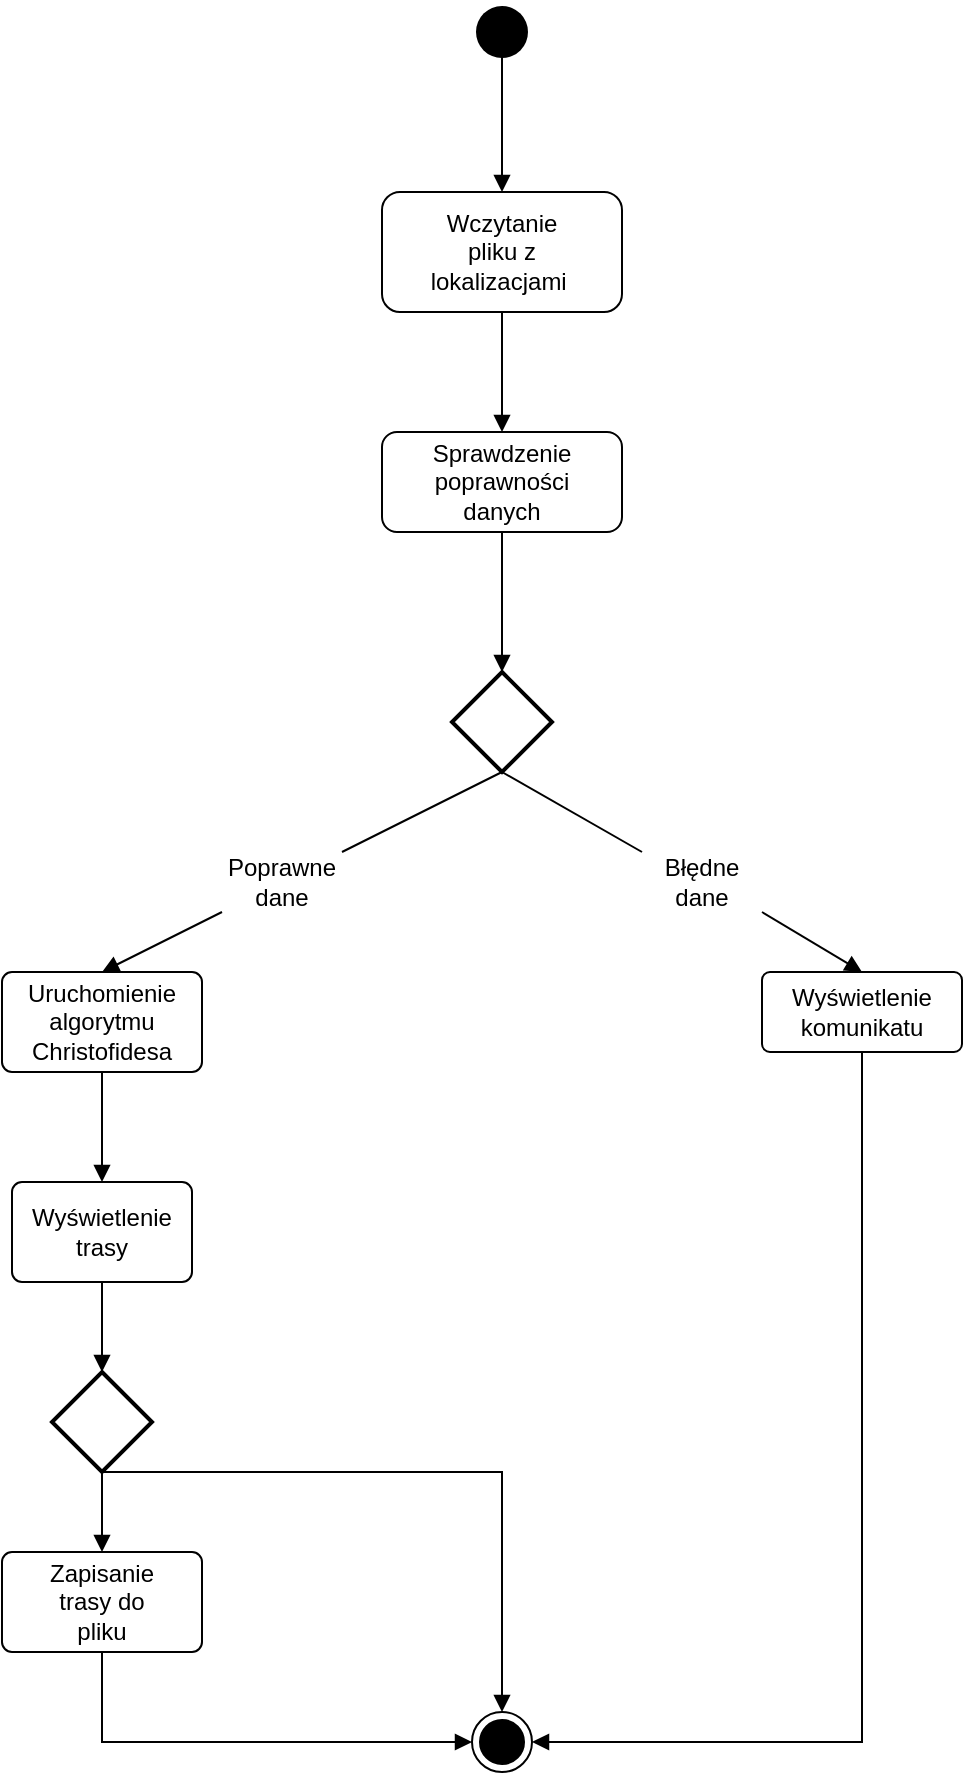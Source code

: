 <mxfile version="20.8.1" type="github">
  <diagram id="Bwz-vAvduL1CcfcXFZ9E" name="Strona-1">
    <mxGraphModel dx="692" dy="1555" grid="1" gridSize="10" guides="1" tooltips="1" connect="1" arrows="1" fold="1" page="1" pageScale="1" pageWidth="827" pageHeight="1169" math="0" shadow="0">
      <root>
        <mxCell id="0" />
        <mxCell id="1" parent="0" />
        <mxCell id="FAELV-P0DENPceDl4i2s-18" value="" style="rounded=1;whiteSpace=wrap;html=1;" parent="1" vertex="1">
          <mxGeometry x="270" y="90" width="120" height="60" as="geometry" />
        </mxCell>
        <mxCell id="FAELV-P0DENPceDl4i2s-19" value="Wczytanie pliku z lokalizacjami&amp;nbsp;" style="text;html=1;strokeColor=none;fillColor=none;align=center;verticalAlign=middle;whiteSpace=wrap;rounded=0;" parent="1" vertex="1">
          <mxGeometry x="300" y="105" width="60" height="30" as="geometry" />
        </mxCell>
        <mxCell id="FAELV-P0DENPceDl4i2s-25" value="" style="rounded=1;arcSize=10;whiteSpace=wrap;html=1;align=center;fillColor=#FFFFFF;" parent="1" vertex="1">
          <mxGeometry x="460" y="480" width="100" height="40" as="geometry" />
        </mxCell>
        <mxCell id="FAELV-P0DENPceDl4i2s-26" value="" style="rounded=1;arcSize=10;whiteSpace=wrap;html=1;align=center;fillColor=#FFFFFF;" parent="1" vertex="1">
          <mxGeometry x="80" y="480" width="100" height="50" as="geometry" />
        </mxCell>
        <mxCell id="FAELV-P0DENPceDl4i2s-27" value="" style="strokeWidth=2;html=1;shape=mxgraph.flowchart.decision;whiteSpace=wrap;fillColor=#FFFFFF;" parent="1" vertex="1">
          <mxGeometry x="305" y="330" width="50" height="50" as="geometry" />
        </mxCell>
        <mxCell id="FAELV-P0DENPceDl4i2s-30" value="Wyświetlenie komunikatu" style="text;html=1;strokeColor=none;fillColor=none;align=center;verticalAlign=middle;whiteSpace=wrap;rounded=0;" parent="1" vertex="1">
          <mxGeometry x="480" y="485" width="60" height="30" as="geometry" />
        </mxCell>
        <mxCell id="FAELV-P0DENPceDl4i2s-31" value="Uruchomienie algorytmu Christofidesa" style="text;html=1;strokeColor=none;fillColor=none;align=center;verticalAlign=middle;whiteSpace=wrap;rounded=0;" parent="1" vertex="1">
          <mxGeometry x="100" y="490" width="60" height="30" as="geometry" />
        </mxCell>
        <mxCell id="IOT_EBlgBEqIX-eMgwfo-1" value="" style="ellipse;html=1;shape=endState;fillColor=#000000;strokeColor=#000000;" parent="1" vertex="1">
          <mxGeometry x="315" y="850" width="30" height="30" as="geometry" />
        </mxCell>
        <mxCell id="IOT_EBlgBEqIX-eMgwfo-5" value="" style="rounded=1;whiteSpace=wrap;html=1;strokeColor=#000000;" parent="1" vertex="1">
          <mxGeometry x="270" y="210" width="120" height="50" as="geometry" />
        </mxCell>
        <mxCell id="IOT_EBlgBEqIX-eMgwfo-6" style="edgeStyle=orthogonalEdgeStyle;rounded=0;orthogonalLoop=1;jettySize=auto;html=1;exitX=0.5;exitY=1;exitDx=0;exitDy=0;" parent="1" source="IOT_EBlgBEqIX-eMgwfo-5" target="IOT_EBlgBEqIX-eMgwfo-5" edge="1">
          <mxGeometry relative="1" as="geometry" />
        </mxCell>
        <mxCell id="IOT_EBlgBEqIX-eMgwfo-8" value="Sprawdzenie poprawności danych" style="text;html=1;strokeColor=none;fillColor=none;align=center;verticalAlign=middle;whiteSpace=wrap;rounded=0;" parent="1" vertex="1">
          <mxGeometry x="300" y="220" width="60" height="30" as="geometry" />
        </mxCell>
        <mxCell id="IOT_EBlgBEqIX-eMgwfo-10" value="Poprawne dane" style="text;html=1;strokeColor=none;fillColor=none;align=center;verticalAlign=middle;whiteSpace=wrap;rounded=0;" parent="1" vertex="1">
          <mxGeometry x="190" y="420" width="60" height="30" as="geometry" />
        </mxCell>
        <mxCell id="IOT_EBlgBEqIX-eMgwfo-11" value="" style="endArrow=none;endFill=1;endSize=12;html=1;rounded=0;exitX=0.5;exitY=1;exitDx=0;exitDy=0;exitPerimeter=0;entryX=1;entryY=0;entryDx=0;entryDy=0;" parent="1" source="FAELV-P0DENPceDl4i2s-27" target="IOT_EBlgBEqIX-eMgwfo-10" edge="1">
          <mxGeometry width="160" relative="1" as="geometry">
            <mxPoint x="330" y="380" as="sourcePoint" />
            <mxPoint x="180" y="440" as="targetPoint" />
          </mxGeometry>
        </mxCell>
        <mxCell id="IOT_EBlgBEqIX-eMgwfo-13" value="Błędne dane" style="text;html=1;strokeColor=none;fillColor=none;align=center;verticalAlign=middle;whiteSpace=wrap;rounded=0;" parent="1" vertex="1">
          <mxGeometry x="400" y="420" width="60" height="30" as="geometry" />
        </mxCell>
        <mxCell id="IOT_EBlgBEqIX-eMgwfo-14" value="" style="endArrow=none;endFill=1;endSize=12;html=1;rounded=0;exitX=0.5;exitY=1;exitDx=0;exitDy=0;exitPerimeter=0;entryX=0;entryY=0;entryDx=0;entryDy=0;" parent="1" source="FAELV-P0DENPceDl4i2s-27" target="IOT_EBlgBEqIX-eMgwfo-13" edge="1">
          <mxGeometry width="160" relative="1" as="geometry">
            <mxPoint x="330" y="380" as="sourcePoint" />
            <mxPoint x="510" y="480" as="targetPoint" />
          </mxGeometry>
        </mxCell>
        <mxCell id="WdYfy49LWI3bumD2FUWu-1" value="" style="shape=waypoint;sketch=0;fillStyle=solid;size=6;pointerEvents=1;points=[];fillColor=none;resizable=0;rotatable=0;perimeter=centerPerimeter;snapToPoint=1;strokeWidth=11;" parent="1" vertex="1">
          <mxGeometry x="320" width="20" height="20" as="geometry" />
        </mxCell>
        <mxCell id="WdYfy49LWI3bumD2FUWu-2" value="" style="html=1;verticalAlign=bottom;endArrow=block;rounded=0;exitX=0.482;exitY=0.59;exitDx=0;exitDy=0;exitPerimeter=0;entryX=0.5;entryY=0;entryDx=0;entryDy=0;" parent="1" source="WdYfy49LWI3bumD2FUWu-1" target="FAELV-P0DENPceDl4i2s-18" edge="1">
          <mxGeometry width="80" relative="1" as="geometry">
            <mxPoint x="320" y="200" as="sourcePoint" />
            <mxPoint x="400" y="200" as="targetPoint" />
          </mxGeometry>
        </mxCell>
        <mxCell id="WdYfy49LWI3bumD2FUWu-3" value="" style="html=1;verticalAlign=bottom;endArrow=block;rounded=0;exitX=0.5;exitY=1;exitDx=0;exitDy=0;entryX=0.5;entryY=0;entryDx=0;entryDy=0;" parent="1" source="FAELV-P0DENPceDl4i2s-18" target="IOT_EBlgBEqIX-eMgwfo-5" edge="1">
          <mxGeometry x="-0.333" y="70" width="80" relative="1" as="geometry">
            <mxPoint x="320" y="250" as="sourcePoint" />
            <mxPoint x="400" y="250" as="targetPoint" />
            <mxPoint as="offset" />
          </mxGeometry>
        </mxCell>
        <mxCell id="WdYfy49LWI3bumD2FUWu-5" value="" style="html=1;verticalAlign=bottom;endArrow=block;rounded=0;exitX=0.5;exitY=1;exitDx=0;exitDy=0;entryX=0.5;entryY=0;entryDx=0;entryDy=0;entryPerimeter=0;" parent="1" source="IOT_EBlgBEqIX-eMgwfo-5" target="FAELV-P0DENPceDl4i2s-27" edge="1">
          <mxGeometry width="80" relative="1" as="geometry">
            <mxPoint x="320" y="250" as="sourcePoint" />
            <mxPoint x="400" y="250" as="targetPoint" />
          </mxGeometry>
        </mxCell>
        <mxCell id="WdYfy49LWI3bumD2FUWu-7" value="" style="html=1;verticalAlign=bottom;endArrow=block;rounded=0;exitX=0;exitY=1;exitDx=0;exitDy=0;entryX=0.5;entryY=0;entryDx=0;entryDy=0;" parent="1" source="IOT_EBlgBEqIX-eMgwfo-10" target="FAELV-P0DENPceDl4i2s-26" edge="1">
          <mxGeometry x="-0.6" y="-63" width="80" relative="1" as="geometry">
            <mxPoint x="320" y="480" as="sourcePoint" />
            <mxPoint x="400" y="480" as="targetPoint" />
            <mxPoint y="1" as="offset" />
          </mxGeometry>
        </mxCell>
        <mxCell id="WdYfy49LWI3bumD2FUWu-9" value="" style="html=1;verticalAlign=bottom;endArrow=block;rounded=0;exitX=1;exitY=1;exitDx=0;exitDy=0;entryX=0.5;entryY=0;entryDx=0;entryDy=0;" parent="1" source="IOT_EBlgBEqIX-eMgwfo-13" target="FAELV-P0DENPceDl4i2s-25" edge="1">
          <mxGeometry x="-0.412" y="69" width="80" relative="1" as="geometry">
            <mxPoint x="320" y="480" as="sourcePoint" />
            <mxPoint x="400" y="480" as="targetPoint" />
            <mxPoint as="offset" />
          </mxGeometry>
        </mxCell>
        <mxCell id="WdYfy49LWI3bumD2FUWu-12" value="" style="rounded=1;arcSize=10;whiteSpace=wrap;html=1;align=center;fillColor=#FFFFFF;" parent="1" vertex="1">
          <mxGeometry x="85" y="585" width="90" height="50" as="geometry" />
        </mxCell>
        <mxCell id="WdYfy49LWI3bumD2FUWu-13" value="" style="rounded=1;arcSize=10;whiteSpace=wrap;html=1;align=center;fillColor=#FFFFFF;" parent="1" vertex="1">
          <mxGeometry x="80" y="770" width="100" height="50" as="geometry" />
        </mxCell>
        <mxCell id="WdYfy49LWI3bumD2FUWu-14" value="Wyświetlenie trasy" style="text;html=1;strokeColor=none;fillColor=none;align=center;verticalAlign=middle;whiteSpace=wrap;rounded=0;strokeWidth=11;" parent="1" vertex="1">
          <mxGeometry x="110" y="595" width="40" height="30" as="geometry" />
        </mxCell>
        <mxCell id="WdYfy49LWI3bumD2FUWu-15" value="Zapisanie trasy do pliku" style="text;html=1;strokeColor=none;fillColor=none;align=center;verticalAlign=middle;whiteSpace=wrap;rounded=0;strokeWidth=11;" parent="1" vertex="1">
          <mxGeometry x="100" y="780" width="60" height="30" as="geometry" />
        </mxCell>
        <mxCell id="WdYfy49LWI3bumD2FUWu-17" value="" style="html=1;verticalAlign=bottom;endArrow=block;rounded=0;exitX=0.5;exitY=1;exitDx=0;exitDy=0;entryX=0.5;entryY=0;entryDx=0;entryDy=0;" parent="1" source="FAELV-P0DENPceDl4i2s-26" target="WdYfy49LWI3bumD2FUWu-12" edge="1">
          <mxGeometry width="80" relative="1" as="geometry">
            <mxPoint x="320" y="640" as="sourcePoint" />
            <mxPoint x="400" y="640" as="targetPoint" />
          </mxGeometry>
        </mxCell>
        <mxCell id="WdYfy49LWI3bumD2FUWu-18" value="" style="html=1;verticalAlign=bottom;endArrow=block;rounded=0;exitX=0.5;exitY=1;exitDx=0;exitDy=0;entryX=0.5;entryY=0;entryDx=0;entryDy=0;entryPerimeter=0;" parent="1" source="WdYfy49LWI3bumD2FUWu-12" target="knJYsBLdqpn6a1d2_mEK-1" edge="1">
          <mxGeometry width="80" relative="1" as="geometry">
            <mxPoint x="320" y="640" as="sourcePoint" />
            <mxPoint x="400" y="640" as="targetPoint" />
          </mxGeometry>
        </mxCell>
        <mxCell id="WdYfy49LWI3bumD2FUWu-19" value="" style="html=1;verticalAlign=bottom;endArrow=block;rounded=0;exitX=0.5;exitY=1;exitDx=0;exitDy=0;entryX=0;entryY=0.5;entryDx=0;entryDy=0;" parent="1" source="WdYfy49LWI3bumD2FUWu-13" target="IOT_EBlgBEqIX-eMgwfo-1" edge="1">
          <mxGeometry width="80" relative="1" as="geometry">
            <mxPoint x="320" y="640" as="sourcePoint" />
            <mxPoint x="400" y="640" as="targetPoint" />
            <Array as="points">
              <mxPoint x="130" y="865" />
            </Array>
          </mxGeometry>
        </mxCell>
        <mxCell id="WdYfy49LWI3bumD2FUWu-20" value="" style="html=1;verticalAlign=bottom;endArrow=block;rounded=0;exitX=0.5;exitY=1;exitDx=0;exitDy=0;entryX=1;entryY=0.5;entryDx=0;entryDy=0;" parent="1" source="FAELV-P0DENPceDl4i2s-25" target="IOT_EBlgBEqIX-eMgwfo-1" edge="1">
          <mxGeometry width="80" relative="1" as="geometry">
            <mxPoint x="320" y="690" as="sourcePoint" />
            <mxPoint x="400" y="690" as="targetPoint" />
            <Array as="points">
              <mxPoint x="510" y="865" />
            </Array>
          </mxGeometry>
        </mxCell>
        <mxCell id="knJYsBLdqpn6a1d2_mEK-1" value="" style="strokeWidth=2;html=1;shape=mxgraph.flowchart.decision;whiteSpace=wrap;fillColor=#FFFFFF;" vertex="1" parent="1">
          <mxGeometry x="105" y="680" width="50" height="50" as="geometry" />
        </mxCell>
        <mxCell id="knJYsBLdqpn6a1d2_mEK-3" value="" style="html=1;verticalAlign=bottom;endArrow=block;rounded=0;exitX=0.5;exitY=1;exitDx=0;exitDy=0;exitPerimeter=0;entryX=0.5;entryY=0;entryDx=0;entryDy=0;" edge="1" parent="1" source="knJYsBLdqpn6a1d2_mEK-1" target="WdYfy49LWI3bumD2FUWu-13">
          <mxGeometry y="120" width="80" relative="1" as="geometry">
            <mxPoint x="320" y="760" as="sourcePoint" />
            <mxPoint x="400" y="760" as="targetPoint" />
            <mxPoint as="offset" />
          </mxGeometry>
        </mxCell>
        <mxCell id="knJYsBLdqpn6a1d2_mEK-4" value="" style="html=1;verticalAlign=bottom;endArrow=block;rounded=0;exitX=0.5;exitY=1;exitDx=0;exitDy=0;exitPerimeter=0;entryX=0.5;entryY=0;entryDx=0;entryDy=0;" edge="1" parent="1" source="knJYsBLdqpn6a1d2_mEK-1" target="IOT_EBlgBEqIX-eMgwfo-1">
          <mxGeometry width="80" relative="1" as="geometry">
            <mxPoint x="320" y="760" as="sourcePoint" />
            <mxPoint x="400" y="760" as="targetPoint" />
            <Array as="points">
              <mxPoint x="330" y="730" />
            </Array>
          </mxGeometry>
        </mxCell>
      </root>
    </mxGraphModel>
  </diagram>
</mxfile>
